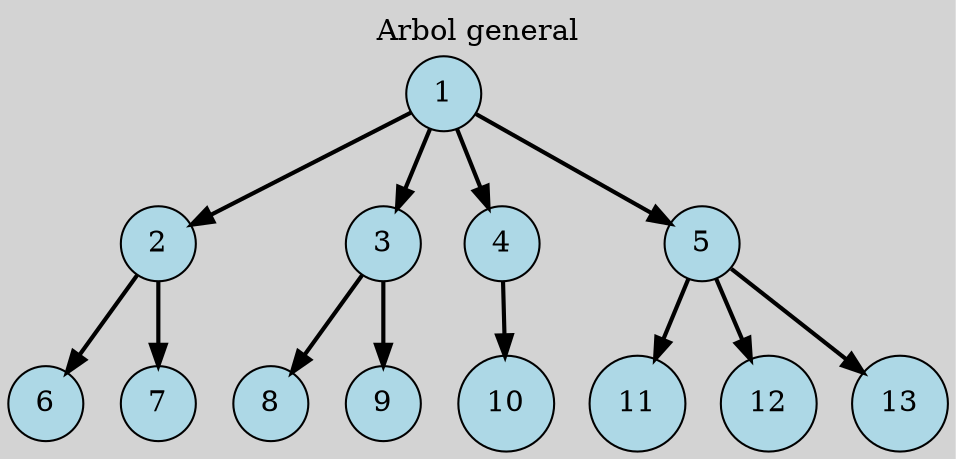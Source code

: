 digraph Tree {
    node [shape=circle, style=filled, fillcolor=lightblue];
    edge [color=black, penwidth=2];
    rankdir=TB;
    bgcolor=lightgrey;
    label="Arbol general";
    labelloc="t";
    labeljust="c"

    // Define edges
    1 -> {2 3 4 5};
    2 -> {6 7};
    3 -> {8,9};
    4 -> {10};
    5 -> {11 12 13};

}